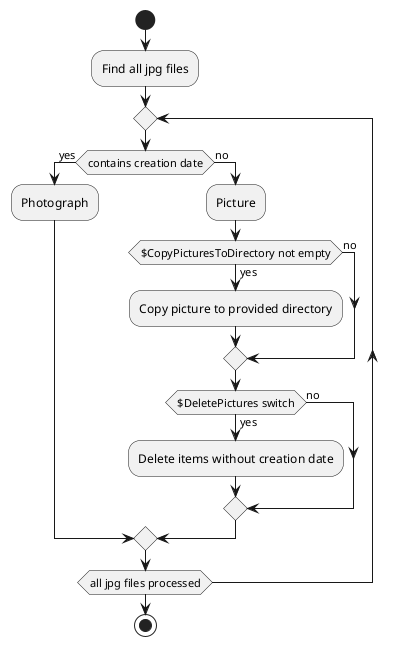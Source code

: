 @startuml
start
 :Find all jpg files;
 repeat
 if (contains creation date) then (yes)
 :Photograph;
 else(no)
 :Picture;
    if($CopyPicturesToDirectory not empty) then(yes)
    :Copy picture to provided directory;
    else(no)
    endif;
        if($DeletePictures switch) then(yes)
        :Delete items without creation date;
        else(no)
        endif;
 endif;
 repeat while (all jpg files processed)
stop
@enduml